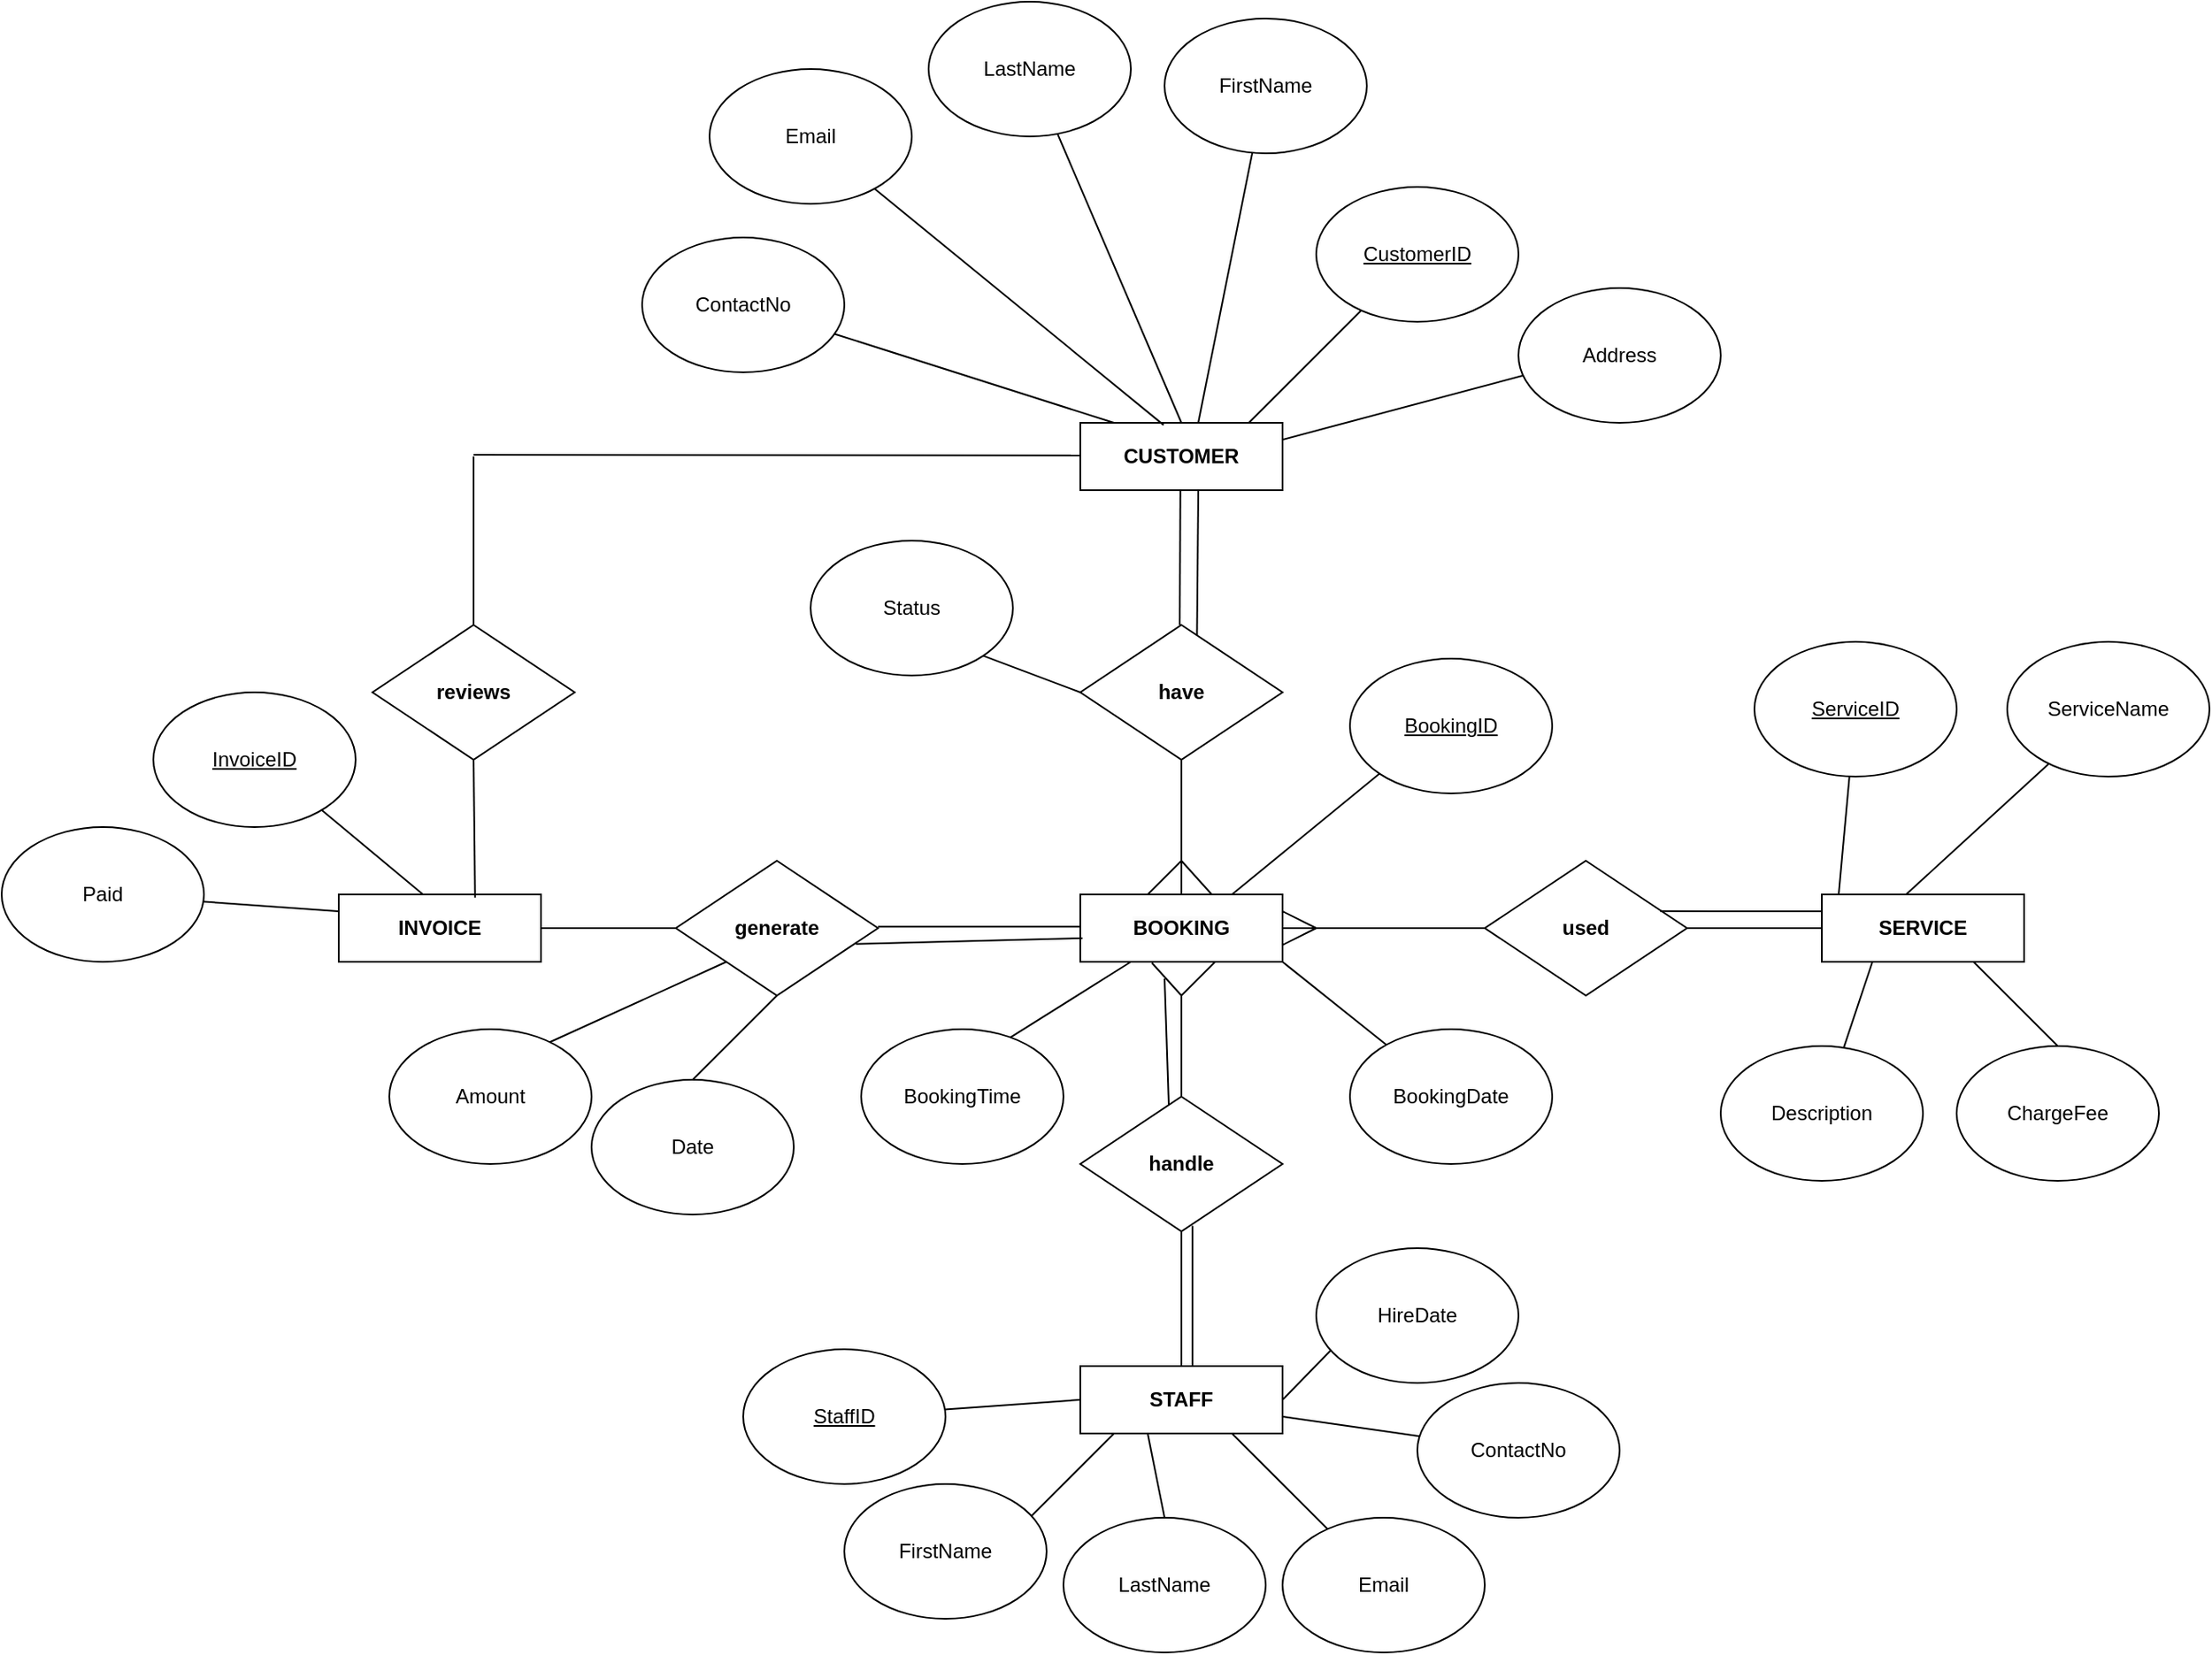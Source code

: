 <mxfile version="24.7.6">
  <diagram name="Page-1" id="b8rLB51CIh2DHifbcUi2">
    <mxGraphModel dx="1336" dy="756" grid="1" gridSize="10" guides="1" tooltips="1" connect="1" arrows="1" fold="1" page="1" pageScale="1" pageWidth="2339" pageHeight="3300" math="0" shadow="0">
      <root>
        <mxCell id="0" />
        <mxCell id="1" parent="0" />
        <mxCell id="gz3xRUbMnpf_Igk0dlvK-1" value="&lt;b&gt;CUSTOMER&lt;/b&gt;" style="rounded=0;whiteSpace=wrap;html=1;" parent="1" vertex="1">
          <mxGeometry x="830" y="300" width="120" height="40" as="geometry" />
        </mxCell>
        <mxCell id="gz3xRUbMnpf_Igk0dlvK-3" value="" style="endArrow=none;html=1;rounded=0;" parent="1" edge="1">
          <mxGeometry width="50" height="50" relative="1" as="geometry">
            <mxPoint x="889" y="420" as="sourcePoint" />
            <mxPoint x="889.38" y="340" as="targetPoint" />
          </mxGeometry>
        </mxCell>
        <mxCell id="gz3xRUbMnpf_Igk0dlvK-4" value="&lt;b&gt;have&lt;/b&gt;" style="rhombus;whiteSpace=wrap;html=1;" parent="1" vertex="1">
          <mxGeometry x="830" y="420" width="120" height="80" as="geometry" />
        </mxCell>
        <mxCell id="gz3xRUbMnpf_Igk0dlvK-5" value="" style="endArrow=none;html=1;rounded=0;" parent="1" edge="1">
          <mxGeometry width="50" height="50" relative="1" as="geometry">
            <mxPoint x="890" y="580" as="sourcePoint" />
            <mxPoint x="890" y="500" as="targetPoint" />
          </mxGeometry>
        </mxCell>
        <mxCell id="gz3xRUbMnpf_Igk0dlvK-6" value="&lt;br&gt;&lt;b style=&quot;forced-color-adjust: none; color: rgb(0, 0, 0); font-family: Helvetica; font-size: 12px; font-style: normal; font-variant-ligatures: normal; font-variant-caps: normal; letter-spacing: normal; orphans: 2; text-indent: 0px; text-transform: none; widows: 2; word-spacing: 0px; -webkit-text-stroke-width: 0px; white-space: normal; background-color: rgb(251, 251, 251); text-decoration-thickness: initial; text-decoration-style: initial; text-decoration-color: initial;&quot;&gt;BOOKING&lt;/b&gt;&lt;div&gt;&lt;br&gt;&lt;/div&gt;" style="rounded=0;whiteSpace=wrap;html=1;align=center;" parent="1" vertex="1">
          <mxGeometry x="830" y="580" width="120" height="40" as="geometry" />
        </mxCell>
        <mxCell id="gz3xRUbMnpf_Igk0dlvK-8" value="" style="endArrow=none;html=1;rounded=0;exitX=0.438;exitY=0.078;exitDx=0;exitDy=0;exitPerimeter=0;" parent="1" edge="1" source="gz3xRUbMnpf_Igk0dlvK-10">
          <mxGeometry width="50" height="50" relative="1" as="geometry">
            <mxPoint x="880" y="700" as="sourcePoint" />
            <mxPoint x="880" y="630" as="targetPoint" />
          </mxGeometry>
        </mxCell>
        <mxCell id="gz3xRUbMnpf_Igk0dlvK-9" value="&lt;b&gt;STAFF&lt;/b&gt;" style="rounded=0;whiteSpace=wrap;html=1;" parent="1" vertex="1">
          <mxGeometry x="830" y="860" width="120" height="40" as="geometry" />
        </mxCell>
        <mxCell id="gz3xRUbMnpf_Igk0dlvK-10" value="&lt;b&gt;handle&lt;/b&gt;" style="rhombus;whiteSpace=wrap;html=1;" parent="1" vertex="1">
          <mxGeometry x="830" y="700" width="120" height="80" as="geometry" />
        </mxCell>
        <mxCell id="gz3xRUbMnpf_Igk0dlvK-11" value="" style="endArrow=none;html=1;rounded=0;exitX=0.5;exitY=0;exitDx=0;exitDy=0;" parent="1" source="gz3xRUbMnpf_Igk0dlvK-9" edge="1">
          <mxGeometry width="50" height="50" relative="1" as="geometry">
            <mxPoint x="840" y="830" as="sourcePoint" />
            <mxPoint x="890" y="780" as="targetPoint" />
          </mxGeometry>
        </mxCell>
        <mxCell id="gz3xRUbMnpf_Igk0dlvK-12" value="" style="endArrow=none;html=1;rounded=0;" parent="1" edge="1">
          <mxGeometry width="50" height="50" relative="1" as="geometry">
            <mxPoint x="950" y="600" as="sourcePoint" />
            <mxPoint x="1070" y="600" as="targetPoint" />
          </mxGeometry>
        </mxCell>
        <mxCell id="gz3xRUbMnpf_Igk0dlvK-13" value="&lt;b&gt;used&lt;/b&gt;" style="rhombus;whiteSpace=wrap;html=1;" parent="1" vertex="1">
          <mxGeometry x="1070" y="560" width="120" height="80" as="geometry" />
        </mxCell>
        <mxCell id="gz3xRUbMnpf_Igk0dlvK-14" value="" style="endArrow=none;html=1;rounded=0;" parent="1" edge="1">
          <mxGeometry width="50" height="50" relative="1" as="geometry">
            <mxPoint x="710" y="599.17" as="sourcePoint" />
            <mxPoint x="830" y="599.17" as="targetPoint" />
          </mxGeometry>
        </mxCell>
        <mxCell id="gz3xRUbMnpf_Igk0dlvK-15" value="&lt;b&gt;generate&lt;/b&gt;" style="rhombus;whiteSpace=wrap;html=1;" parent="1" vertex="1">
          <mxGeometry x="590" y="560" width="120" height="80" as="geometry" />
        </mxCell>
        <mxCell id="gz3xRUbMnpf_Igk0dlvK-16" value="&lt;b&gt;reviews&lt;/b&gt;" style="rhombus;whiteSpace=wrap;html=1;" parent="1" vertex="1">
          <mxGeometry x="410" y="420" width="120" height="80" as="geometry" />
        </mxCell>
        <mxCell id="gz3xRUbMnpf_Igk0dlvK-17" value="" style="endArrow=none;html=1;rounded=0;" parent="1" edge="1">
          <mxGeometry width="50" height="50" relative="1" as="geometry">
            <mxPoint x="470" y="319" as="sourcePoint" />
            <mxPoint x="830" y="319.33" as="targetPoint" />
          </mxGeometry>
        </mxCell>
        <mxCell id="gz3xRUbMnpf_Igk0dlvK-18" value="" style="endArrow=none;html=1;rounded=0;exitX=0.5;exitY=0;exitDx=0;exitDy=0;" parent="1" source="gz3xRUbMnpf_Igk0dlvK-16" edge="1">
          <mxGeometry width="50" height="50" relative="1" as="geometry">
            <mxPoint x="1120" y="370" as="sourcePoint" />
            <mxPoint x="470" y="320" as="targetPoint" />
          </mxGeometry>
        </mxCell>
        <mxCell id="gz3xRUbMnpf_Igk0dlvK-20" value="" style="endArrow=none;html=1;rounded=0;entryX=0;entryY=0.5;entryDx=0;entryDy=0;" parent="1" target="gz3xRUbMnpf_Igk0dlvK-22" edge="1">
          <mxGeometry width="50" height="50" relative="1" as="geometry">
            <mxPoint x="1190" y="600" as="sourcePoint" />
            <mxPoint x="1280" y="600" as="targetPoint" />
          </mxGeometry>
        </mxCell>
        <mxCell id="gz3xRUbMnpf_Igk0dlvK-22" value="&lt;b&gt;SERVICE&lt;/b&gt;" style="rounded=0;whiteSpace=wrap;html=1;" parent="1" vertex="1">
          <mxGeometry x="1270" y="580" width="120" height="40" as="geometry" />
        </mxCell>
        <mxCell id="gz3xRUbMnpf_Igk0dlvK-23" value="" style="endArrow=none;html=1;rounded=0;" parent="1" edge="1">
          <mxGeometry width="50" height="50" relative="1" as="geometry">
            <mxPoint x="510" y="600" as="sourcePoint" />
            <mxPoint x="590" y="600" as="targetPoint" />
          </mxGeometry>
        </mxCell>
        <mxCell id="gz3xRUbMnpf_Igk0dlvK-24" value="&lt;b&gt;INVOICE&lt;/b&gt;" style="rounded=0;whiteSpace=wrap;html=1;" parent="1" vertex="1">
          <mxGeometry x="390" y="580" width="120" height="40" as="geometry" />
        </mxCell>
        <mxCell id="gz3xRUbMnpf_Igk0dlvK-28" value="" style="endArrow=none;html=1;rounded=0;" parent="1" edge="1">
          <mxGeometry width="50" height="50" relative="1" as="geometry">
            <mxPoint x="870" y="580" as="sourcePoint" />
            <mxPoint x="890" y="560" as="targetPoint" />
          </mxGeometry>
        </mxCell>
        <mxCell id="gz3xRUbMnpf_Igk0dlvK-29" value="" style="endArrow=none;html=1;rounded=0;" parent="1" edge="1">
          <mxGeometry width="50" height="50" relative="1" as="geometry">
            <mxPoint x="908" y="580" as="sourcePoint" />
            <mxPoint x="890" y="560" as="targetPoint" />
          </mxGeometry>
        </mxCell>
        <mxCell id="gz3xRUbMnpf_Igk0dlvK-30" value="" style="endArrow=none;html=1;rounded=0;" parent="1" edge="1">
          <mxGeometry width="50" height="50" relative="1" as="geometry">
            <mxPoint x="890" y="640" as="sourcePoint" />
            <mxPoint x="910" y="620" as="targetPoint" />
          </mxGeometry>
        </mxCell>
        <mxCell id="gz3xRUbMnpf_Igk0dlvK-31" value="" style="endArrow=none;html=1;rounded=0;entryX=0.354;entryY=1.016;entryDx=0;entryDy=0;entryPerimeter=0;" parent="1" target="gz3xRUbMnpf_Igk0dlvK-6" edge="1">
          <mxGeometry width="50" height="50" relative="1" as="geometry">
            <mxPoint x="890" y="640" as="sourcePoint" />
            <mxPoint x="1030" y="580" as="targetPoint" />
          </mxGeometry>
        </mxCell>
        <mxCell id="gz3xRUbMnpf_Igk0dlvK-33" value="" style="endArrow=none;html=1;rounded=0;entryX=1;entryY=0.25;entryDx=0;entryDy=0;" parent="1" target="gz3xRUbMnpf_Igk0dlvK-6" edge="1">
          <mxGeometry width="50" height="50" relative="1" as="geometry">
            <mxPoint x="970" y="600" as="sourcePoint" />
            <mxPoint x="1030" y="590" as="targetPoint" />
          </mxGeometry>
        </mxCell>
        <mxCell id="gz3xRUbMnpf_Igk0dlvK-34" value="" style="endArrow=none;html=1;rounded=0;exitX=1;exitY=0.75;exitDx=0;exitDy=0;" parent="1" source="gz3xRUbMnpf_Igk0dlvK-6" edge="1">
          <mxGeometry width="50" height="50" relative="1" as="geometry">
            <mxPoint x="980" y="640" as="sourcePoint" />
            <mxPoint x="970" y="600" as="targetPoint" />
          </mxGeometry>
        </mxCell>
        <mxCell id="Z_dzCy2trXH1HbaSjPzo-1" value="" style="endArrow=none;html=1;rounded=0;" parent="1" target="Z_dzCy2trXH1HbaSjPzo-2" edge="1">
          <mxGeometry width="50" height="50" relative="1" as="geometry">
            <mxPoint x="930" y="300" as="sourcePoint" />
            <mxPoint x="980" y="230" as="targetPoint" />
          </mxGeometry>
        </mxCell>
        <mxCell id="Z_dzCy2trXH1HbaSjPzo-2" value="&lt;u&gt;CustomerID&lt;/u&gt;" style="ellipse;whiteSpace=wrap;html=1;" parent="1" vertex="1">
          <mxGeometry x="970" y="160" width="120" height="80" as="geometry" />
        </mxCell>
        <mxCell id="Z_dzCy2trXH1HbaSjPzo-3" value="" style="endArrow=none;html=1;rounded=0;" parent="1" target="Z_dzCy2trXH1HbaSjPzo-4" edge="1">
          <mxGeometry width="50" height="50" relative="1" as="geometry">
            <mxPoint x="900" y="300" as="sourcePoint" />
            <mxPoint x="920" y="210" as="targetPoint" />
          </mxGeometry>
        </mxCell>
        <mxCell id="Z_dzCy2trXH1HbaSjPzo-4" value="FirstName" style="ellipse;whiteSpace=wrap;html=1;" parent="1" vertex="1">
          <mxGeometry x="880" y="60" width="120" height="80" as="geometry" />
        </mxCell>
        <mxCell id="Z_dzCy2trXH1HbaSjPzo-5" value="" style="endArrow=none;html=1;rounded=0;exitX=0.5;exitY=0;exitDx=0;exitDy=0;" parent="1" source="gz3xRUbMnpf_Igk0dlvK-1" target="Z_dzCy2trXH1HbaSjPzo-6" edge="1">
          <mxGeometry width="50" height="50" relative="1" as="geometry">
            <mxPoint x="875" y="300" as="sourcePoint" />
            <mxPoint x="850" y="210" as="targetPoint" />
          </mxGeometry>
        </mxCell>
        <mxCell id="Z_dzCy2trXH1HbaSjPzo-6" value="LastName" style="ellipse;whiteSpace=wrap;html=1;" parent="1" vertex="1">
          <mxGeometry x="740" y="50" width="120" height="80" as="geometry" />
        </mxCell>
        <mxCell id="Z_dzCy2trXH1HbaSjPzo-7" value="" style="endArrow=none;html=1;rounded=0;exitX=0.412;exitY=0.033;exitDx=0;exitDy=0;exitPerimeter=0;" parent="1" source="gz3xRUbMnpf_Igk0dlvK-1" target="Z_dzCy2trXH1HbaSjPzo-8" edge="1">
          <mxGeometry width="50" height="50" relative="1" as="geometry">
            <mxPoint x="840" y="300" as="sourcePoint" />
            <mxPoint x="760" y="210" as="targetPoint" />
          </mxGeometry>
        </mxCell>
        <mxCell id="Z_dzCy2trXH1HbaSjPzo-8" value="Email" style="ellipse;whiteSpace=wrap;html=1;" parent="1" vertex="1">
          <mxGeometry x="610" y="90" width="120" height="80" as="geometry" />
        </mxCell>
        <mxCell id="Z_dzCy2trXH1HbaSjPzo-10" value="" style="endArrow=none;html=1;rounded=0;" parent="1" target="Z_dzCy2trXH1HbaSjPzo-11" edge="1">
          <mxGeometry width="50" height="50" relative="1" as="geometry">
            <mxPoint x="850" y="300" as="sourcePoint" />
            <mxPoint x="670" y="230" as="targetPoint" />
          </mxGeometry>
        </mxCell>
        <mxCell id="Z_dzCy2trXH1HbaSjPzo-11" value="ContactNo" style="ellipse;whiteSpace=wrap;html=1;" parent="1" vertex="1">
          <mxGeometry x="570" y="190" width="120" height="80" as="geometry" />
        </mxCell>
        <mxCell id="Z_dzCy2trXH1HbaSjPzo-12" value="" style="endArrow=none;html=1;rounded=0;exitX=1;exitY=0.25;exitDx=0;exitDy=0;" parent="1" source="gz3xRUbMnpf_Igk0dlvK-1" edge="1">
          <mxGeometry width="50" height="50" relative="1" as="geometry">
            <mxPoint x="830" y="320" as="sourcePoint" />
            <mxPoint x="1100" y="270" as="targetPoint" />
          </mxGeometry>
        </mxCell>
        <mxCell id="Z_dzCy2trXH1HbaSjPzo-13" value="Address" style="ellipse;whiteSpace=wrap;html=1;" parent="1" vertex="1">
          <mxGeometry x="1090" y="220" width="120" height="80" as="geometry" />
        </mxCell>
        <mxCell id="Z_dzCy2trXH1HbaSjPzo-17" value="" style="endArrow=none;html=1;rounded=0;exitX=1;exitY=1;exitDx=0;exitDy=0;" parent="1" source="gz3xRUbMnpf_Igk0dlvK-6" target="Z_dzCy2trXH1HbaSjPzo-18" edge="1">
          <mxGeometry width="50" height="50" relative="1" as="geometry">
            <mxPoint x="840" y="617" as="sourcePoint" />
            <mxPoint x="930" y="620" as="targetPoint" />
          </mxGeometry>
        </mxCell>
        <mxCell id="Z_dzCy2trXH1HbaSjPzo-18" value="BookingDate" style="ellipse;whiteSpace=wrap;html=1;" parent="1" vertex="1">
          <mxGeometry x="990" y="660" width="120" height="80" as="geometry" />
        </mxCell>
        <mxCell id="Z_dzCy2trXH1HbaSjPzo-19" value="" style="endArrow=none;html=1;rounded=0;entryX=0.25;entryY=1;entryDx=0;entryDy=0;exitX=0.707;exitY=0.09;exitDx=0;exitDy=0;exitPerimeter=0;" parent="1" source="Z_dzCy2trXH1HbaSjPzo-20" target="gz3xRUbMnpf_Igk0dlvK-6" edge="1">
          <mxGeometry width="50" height="50" relative="1" as="geometry">
            <mxPoint x="1130" y="680" as="sourcePoint" />
            <mxPoint x="930" y="620" as="targetPoint" />
          </mxGeometry>
        </mxCell>
        <mxCell id="Z_dzCy2trXH1HbaSjPzo-20" value="BookingTime" style="ellipse;whiteSpace=wrap;html=1;" parent="1" vertex="1">
          <mxGeometry x="700" y="660" width="120" height="80" as="geometry" />
        </mxCell>
        <mxCell id="Z_dzCy2trXH1HbaSjPzo-21" value="" style="endArrow=none;html=1;rounded=0;entryX=0.5;entryY=1;entryDx=0;entryDy=0;exitX=0.674;exitY=0.047;exitDx=0;exitDy=0;exitPerimeter=0;" parent="1" source="gz3xRUbMnpf_Igk0dlvK-24" target="gz3xRUbMnpf_Igk0dlvK-16" edge="1">
          <mxGeometry width="50" height="50" relative="1" as="geometry">
            <mxPoint x="460" y="580" as="sourcePoint" />
            <mxPoint x="510" y="530" as="targetPoint" />
          </mxGeometry>
        </mxCell>
        <mxCell id="Z_dzCy2trXH1HbaSjPzo-22" value="" style="endArrow=none;html=1;rounded=0;entryX=0.75;entryY=0;entryDx=0;entryDy=0;exitX=0;exitY=1;exitDx=0;exitDy=0;" parent="1" source="Z_dzCy2trXH1HbaSjPzo-23" target="gz3xRUbMnpf_Igk0dlvK-6" edge="1">
          <mxGeometry width="50" height="50" relative="1" as="geometry">
            <mxPoint x="990" y="500" as="sourcePoint" />
            <mxPoint x="930" y="590" as="targetPoint" />
          </mxGeometry>
        </mxCell>
        <mxCell id="Z_dzCy2trXH1HbaSjPzo-23" value="&lt;u&gt;BookingID&lt;/u&gt;" style="ellipse;whiteSpace=wrap;html=1;" parent="1" vertex="1">
          <mxGeometry x="990" y="440" width="120" height="80" as="geometry" />
        </mxCell>
        <mxCell id="Z_dzCy2trXH1HbaSjPzo-24" value="" style="endArrow=none;html=1;rounded=0;entryX=0;entryY=0.5;entryDx=0;entryDy=0;exitX=1;exitY=1;exitDx=0;exitDy=0;" parent="1" source="Z_dzCy2trXH1HbaSjPzo-25" target="gz3xRUbMnpf_Igk0dlvK-4" edge="1">
          <mxGeometry width="50" height="50" relative="1" as="geometry">
            <mxPoint x="730" y="420" as="sourcePoint" />
            <mxPoint x="829.998" y="469.996" as="targetPoint" />
          </mxGeometry>
        </mxCell>
        <mxCell id="Z_dzCy2trXH1HbaSjPzo-25" value="Status" style="ellipse;whiteSpace=wrap;html=1;" parent="1" vertex="1">
          <mxGeometry x="670" y="370" width="120" height="80" as="geometry" />
        </mxCell>
        <mxCell id="Z_dzCy2trXH1HbaSjPzo-26" value="" style="endArrow=none;html=1;rounded=0;" parent="1" target="Z_dzCy2trXH1HbaSjPzo-31" edge="1">
          <mxGeometry width="50" height="50" relative="1" as="geometry">
            <mxPoint x="1320" y="580" as="sourcePoint" />
            <mxPoint x="1400" y="480" as="targetPoint" />
          </mxGeometry>
        </mxCell>
        <mxCell id="Z_dzCy2trXH1HbaSjPzo-28" value="" style="endArrow=none;html=1;rounded=0;" parent="1" target="Z_dzCy2trXH1HbaSjPzo-29" edge="1">
          <mxGeometry width="50" height="50" relative="1" as="geometry">
            <mxPoint x="1280" y="580" as="sourcePoint" />
            <mxPoint x="1290" y="500" as="targetPoint" />
          </mxGeometry>
        </mxCell>
        <mxCell id="Z_dzCy2trXH1HbaSjPzo-29" value="&lt;u&gt;ServiceID&lt;/u&gt;" style="ellipse;whiteSpace=wrap;html=1;" parent="1" vertex="1">
          <mxGeometry x="1230" y="430" width="120" height="80" as="geometry" />
        </mxCell>
        <mxCell id="Z_dzCy2trXH1HbaSjPzo-31" value="ServiceName" style="ellipse;whiteSpace=wrap;html=1;" parent="1" vertex="1">
          <mxGeometry x="1380" y="430" width="120" height="80" as="geometry" />
        </mxCell>
        <mxCell id="Z_dzCy2trXH1HbaSjPzo-32" value="" style="endArrow=none;html=1;rounded=0;exitX=0.25;exitY=1;exitDx=0;exitDy=0;" parent="1" source="gz3xRUbMnpf_Igk0dlvK-22" target="Z_dzCy2trXH1HbaSjPzo-33" edge="1">
          <mxGeometry width="50" height="50" relative="1" as="geometry">
            <mxPoint x="1380" y="640" as="sourcePoint" />
            <mxPoint x="1270" y="690" as="targetPoint" />
          </mxGeometry>
        </mxCell>
        <mxCell id="Z_dzCy2trXH1HbaSjPzo-33" value="Description" style="ellipse;whiteSpace=wrap;html=1;" parent="1" vertex="1">
          <mxGeometry x="1210" y="670" width="120" height="80" as="geometry" />
        </mxCell>
        <mxCell id="Z_dzCy2trXH1HbaSjPzo-34" value="" style="endArrow=none;html=1;rounded=0;entryX=0.75;entryY=1;entryDx=0;entryDy=0;exitX=0.5;exitY=0;exitDx=0;exitDy=0;" parent="1" source="Z_dzCy2trXH1HbaSjPzo-35" target="gz3xRUbMnpf_Igk0dlvK-22" edge="1">
          <mxGeometry width="50" height="50" relative="1" as="geometry">
            <mxPoint x="1390" y="690" as="sourcePoint" />
            <mxPoint x="1350" y="640" as="targetPoint" />
          </mxGeometry>
        </mxCell>
        <mxCell id="Z_dzCy2trXH1HbaSjPzo-35" value="ChargeFee" style="ellipse;whiteSpace=wrap;html=1;" parent="1" vertex="1">
          <mxGeometry x="1350" y="670" width="120" height="80" as="geometry" />
        </mxCell>
        <mxCell id="Z_dzCy2trXH1HbaSjPzo-36" value="" style="endArrow=none;html=1;rounded=0;exitX=0;exitY=0.5;exitDx=0;exitDy=0;" parent="1" source="gz3xRUbMnpf_Igk0dlvK-9" target="Z_dzCy2trXH1HbaSjPzo-37" edge="1">
          <mxGeometry width="50" height="50" relative="1" as="geometry">
            <mxPoint x="750" y="900" as="sourcePoint" />
            <mxPoint x="830" y="870" as="targetPoint" />
          </mxGeometry>
        </mxCell>
        <mxCell id="Z_dzCy2trXH1HbaSjPzo-37" value="&lt;u&gt;StaffID&lt;/u&gt;" style="ellipse;whiteSpace=wrap;html=1;" parent="1" vertex="1">
          <mxGeometry x="630" y="850" width="120" height="80" as="geometry" />
        </mxCell>
        <mxCell id="Z_dzCy2trXH1HbaSjPzo-38" value="" style="endArrow=none;html=1;rounded=0;" parent="1" edge="1">
          <mxGeometry width="50" height="50" relative="1" as="geometry">
            <mxPoint x="800" y="950" as="sourcePoint" />
            <mxPoint x="850" y="900" as="targetPoint" />
          </mxGeometry>
        </mxCell>
        <mxCell id="Z_dzCy2trXH1HbaSjPzo-39" value="FirstName" style="ellipse;whiteSpace=wrap;html=1;" parent="1" vertex="1">
          <mxGeometry x="690" y="930" width="120" height="80" as="geometry" />
        </mxCell>
        <mxCell id="Z_dzCy2trXH1HbaSjPzo-40" value="" style="endArrow=none;html=1;rounded=0;exitX=0.5;exitY=0;exitDx=0;exitDy=0;" parent="1" source="Z_dzCy2trXH1HbaSjPzo-41" edge="1">
          <mxGeometry width="50" height="50" relative="1" as="geometry">
            <mxPoint x="890" y="950" as="sourcePoint" />
            <mxPoint x="870" y="900" as="targetPoint" />
          </mxGeometry>
        </mxCell>
        <mxCell id="Z_dzCy2trXH1HbaSjPzo-41" value="LastName" style="ellipse;whiteSpace=wrap;html=1;" parent="1" vertex="1">
          <mxGeometry x="820" y="950" width="120" height="80" as="geometry" />
        </mxCell>
        <mxCell id="Z_dzCy2trXH1HbaSjPzo-43" value="" style="endArrow=none;html=1;rounded=0;entryX=0.75;entryY=1;entryDx=0;entryDy=0;" parent="1" target="gz3xRUbMnpf_Igk0dlvK-9" edge="1">
          <mxGeometry width="50" height="50" relative="1" as="geometry">
            <mxPoint x="980" y="960" as="sourcePoint" />
            <mxPoint x="1070" y="870" as="targetPoint" />
          </mxGeometry>
        </mxCell>
        <mxCell id="Z_dzCy2trXH1HbaSjPzo-44" value="Email" style="ellipse;whiteSpace=wrap;html=1;" parent="1" vertex="1">
          <mxGeometry x="950" y="950" width="120" height="80" as="geometry" />
        </mxCell>
        <mxCell id="Z_dzCy2trXH1HbaSjPzo-45" value="" style="endArrow=none;html=1;rounded=0;" parent="1" target="Z_dzCy2trXH1HbaSjPzo-46" edge="1">
          <mxGeometry width="50" height="50" relative="1" as="geometry">
            <mxPoint x="950" y="890" as="sourcePoint" />
            <mxPoint x="1050" y="900" as="targetPoint" />
          </mxGeometry>
        </mxCell>
        <mxCell id="Z_dzCy2trXH1HbaSjPzo-46" value="ContactNo" style="ellipse;whiteSpace=wrap;html=1;" parent="1" vertex="1">
          <mxGeometry x="1030" y="870" width="120" height="80" as="geometry" />
        </mxCell>
        <mxCell id="Z_dzCy2trXH1HbaSjPzo-47" value="" style="endArrow=none;html=1;rounded=0;exitX=1;exitY=0.5;exitDx=0;exitDy=0;entryX=0.083;entryY=0.741;entryDx=0;entryDy=0;entryPerimeter=0;" parent="1" source="gz3xRUbMnpf_Igk0dlvK-9" target="Z_dzCy2trXH1HbaSjPzo-50" edge="1">
          <mxGeometry width="50" height="50" relative="1" as="geometry">
            <mxPoint x="1020" y="920" as="sourcePoint" />
            <mxPoint x="970" y="870" as="targetPoint" />
          </mxGeometry>
        </mxCell>
        <mxCell id="Z_dzCy2trXH1HbaSjPzo-50" value="HireDate" style="ellipse;whiteSpace=wrap;html=1;" parent="1" vertex="1">
          <mxGeometry x="970" y="790" width="120" height="80" as="geometry" />
        </mxCell>
        <mxCell id="Z_dzCy2trXH1HbaSjPzo-51" value="" style="endArrow=none;html=1;rounded=0;" parent="1" edge="1">
          <mxGeometry width="50" height="50" relative="1" as="geometry">
            <mxPoint x="380" y="530" as="sourcePoint" />
            <mxPoint x="440" y="580" as="targetPoint" />
          </mxGeometry>
        </mxCell>
        <mxCell id="Z_dzCy2trXH1HbaSjPzo-52" value="&lt;u&gt;InvoiceID&lt;/u&gt;" style="ellipse;whiteSpace=wrap;html=1;" parent="1" vertex="1">
          <mxGeometry x="280" y="460" width="120" height="80" as="geometry" />
        </mxCell>
        <mxCell id="Z_dzCy2trXH1HbaSjPzo-53" value="" style="endArrow=none;html=1;rounded=0;exitX=0;exitY=0.25;exitDx=0;exitDy=0;" parent="1" source="gz3xRUbMnpf_Igk0dlvK-24" target="Z_dzCy2trXH1HbaSjPzo-54" edge="1">
          <mxGeometry width="50" height="50" relative="1" as="geometry">
            <mxPoint x="340" y="580" as="sourcePoint" />
            <mxPoint x="390" y="590" as="targetPoint" />
          </mxGeometry>
        </mxCell>
        <mxCell id="Z_dzCy2trXH1HbaSjPzo-54" value="Paid" style="ellipse;whiteSpace=wrap;html=1;" parent="1" vertex="1">
          <mxGeometry x="190" y="540" width="120" height="80" as="geometry" />
        </mxCell>
        <mxCell id="Z_dzCy2trXH1HbaSjPzo-55" value="" style="endArrow=none;html=1;rounded=0;entryX=0;entryY=1;entryDx=0;entryDy=0;exitX=0.783;exitY=0.103;exitDx=0;exitDy=0;exitPerimeter=0;" parent="1" source="Z_dzCy2trXH1HbaSjPzo-57" target="gz3xRUbMnpf_Igk0dlvK-15" edge="1">
          <mxGeometry width="50" height="50" relative="1" as="geometry">
            <mxPoint x="500" y="660" as="sourcePoint" />
            <mxPoint x="610" y="630" as="targetPoint" />
          </mxGeometry>
        </mxCell>
        <mxCell id="Z_dzCy2trXH1HbaSjPzo-56" value="" style="endArrow=none;html=1;rounded=0;" parent="1" edge="1">
          <mxGeometry width="50" height="50" relative="1" as="geometry">
            <mxPoint x="600" y="690" as="sourcePoint" />
            <mxPoint x="650" y="640" as="targetPoint" />
          </mxGeometry>
        </mxCell>
        <mxCell id="Z_dzCy2trXH1HbaSjPzo-57" value="Amount" style="ellipse;whiteSpace=wrap;html=1;" parent="1" vertex="1">
          <mxGeometry x="420" y="660" width="120" height="80" as="geometry" />
        </mxCell>
        <mxCell id="Z_dzCy2trXH1HbaSjPzo-58" value="Date" style="ellipse;whiteSpace=wrap;html=1;" parent="1" vertex="1">
          <mxGeometry x="540" y="690" width="120" height="80" as="geometry" />
        </mxCell>
        <mxCell id="FWBq6EYH5tTFXHgtg2Fb-1" value="" style="endArrow=none;html=1;rounded=0;exitX=0.577;exitY=0.078;exitDx=0;exitDy=0;exitPerimeter=0;" edge="1" parent="1" source="gz3xRUbMnpf_Igk0dlvK-4">
          <mxGeometry width="50" height="50" relative="1" as="geometry">
            <mxPoint x="850" y="390" as="sourcePoint" />
            <mxPoint x="900" y="340" as="targetPoint" />
          </mxGeometry>
        </mxCell>
        <mxCell id="FWBq6EYH5tTFXHgtg2Fb-2" value="" style="endArrow=none;html=1;rounded=0;exitX=0.867;exitY=0.374;exitDx=0;exitDy=0;exitPerimeter=0;entryX=0;entryY=0.25;entryDx=0;entryDy=0;" edge="1" parent="1" source="gz3xRUbMnpf_Igk0dlvK-13" target="gz3xRUbMnpf_Igk0dlvK-22">
          <mxGeometry width="50" height="50" relative="1" as="geometry">
            <mxPoint x="1220" y="640" as="sourcePoint" />
            <mxPoint x="1250" y="592" as="targetPoint" />
          </mxGeometry>
        </mxCell>
        <mxCell id="FWBq6EYH5tTFXHgtg2Fb-3" value="" style="endArrow=none;html=1;rounded=0;entryX=0.555;entryY=0.959;entryDx=0;entryDy=0;entryPerimeter=0;exitX=0.555;exitY=-0.012;exitDx=0;exitDy=0;exitPerimeter=0;" edge="1" parent="1" source="gz3xRUbMnpf_Igk0dlvK-9" target="gz3xRUbMnpf_Igk0dlvK-10">
          <mxGeometry width="50" height="50" relative="1" as="geometry">
            <mxPoint x="900" y="860" as="sourcePoint" />
            <mxPoint x="950" y="810" as="targetPoint" />
          </mxGeometry>
        </mxCell>
        <mxCell id="FWBq6EYH5tTFXHgtg2Fb-4" value="" style="endArrow=none;html=1;rounded=0;exitX=0.078;exitY=0.575;exitDx=0;exitDy=0;exitPerimeter=0;entryX=0.89;entryY=0.617;entryDx=0;entryDy=0;entryPerimeter=0;" edge="1" parent="1" target="gz3xRUbMnpf_Igk0dlvK-15">
          <mxGeometry width="50" height="50" relative="1" as="geometry">
            <mxPoint x="831.28" y="606" as="sourcePoint" />
            <mxPoint x="740.0" y="606" as="targetPoint" />
          </mxGeometry>
        </mxCell>
        <mxCell id="FWBq6EYH5tTFXHgtg2Fb-5" value="" style="endArrow=none;html=1;rounded=0;exitX=0.5;exitY=0;exitDx=0;exitDy=0;" edge="1" parent="1" source="gz3xRUbMnpf_Igk0dlvK-10">
          <mxGeometry width="50" height="50" relative="1" as="geometry">
            <mxPoint x="900" y="703" as="sourcePoint" />
            <mxPoint x="890" y="640" as="targetPoint" />
          </mxGeometry>
        </mxCell>
      </root>
    </mxGraphModel>
  </diagram>
</mxfile>
